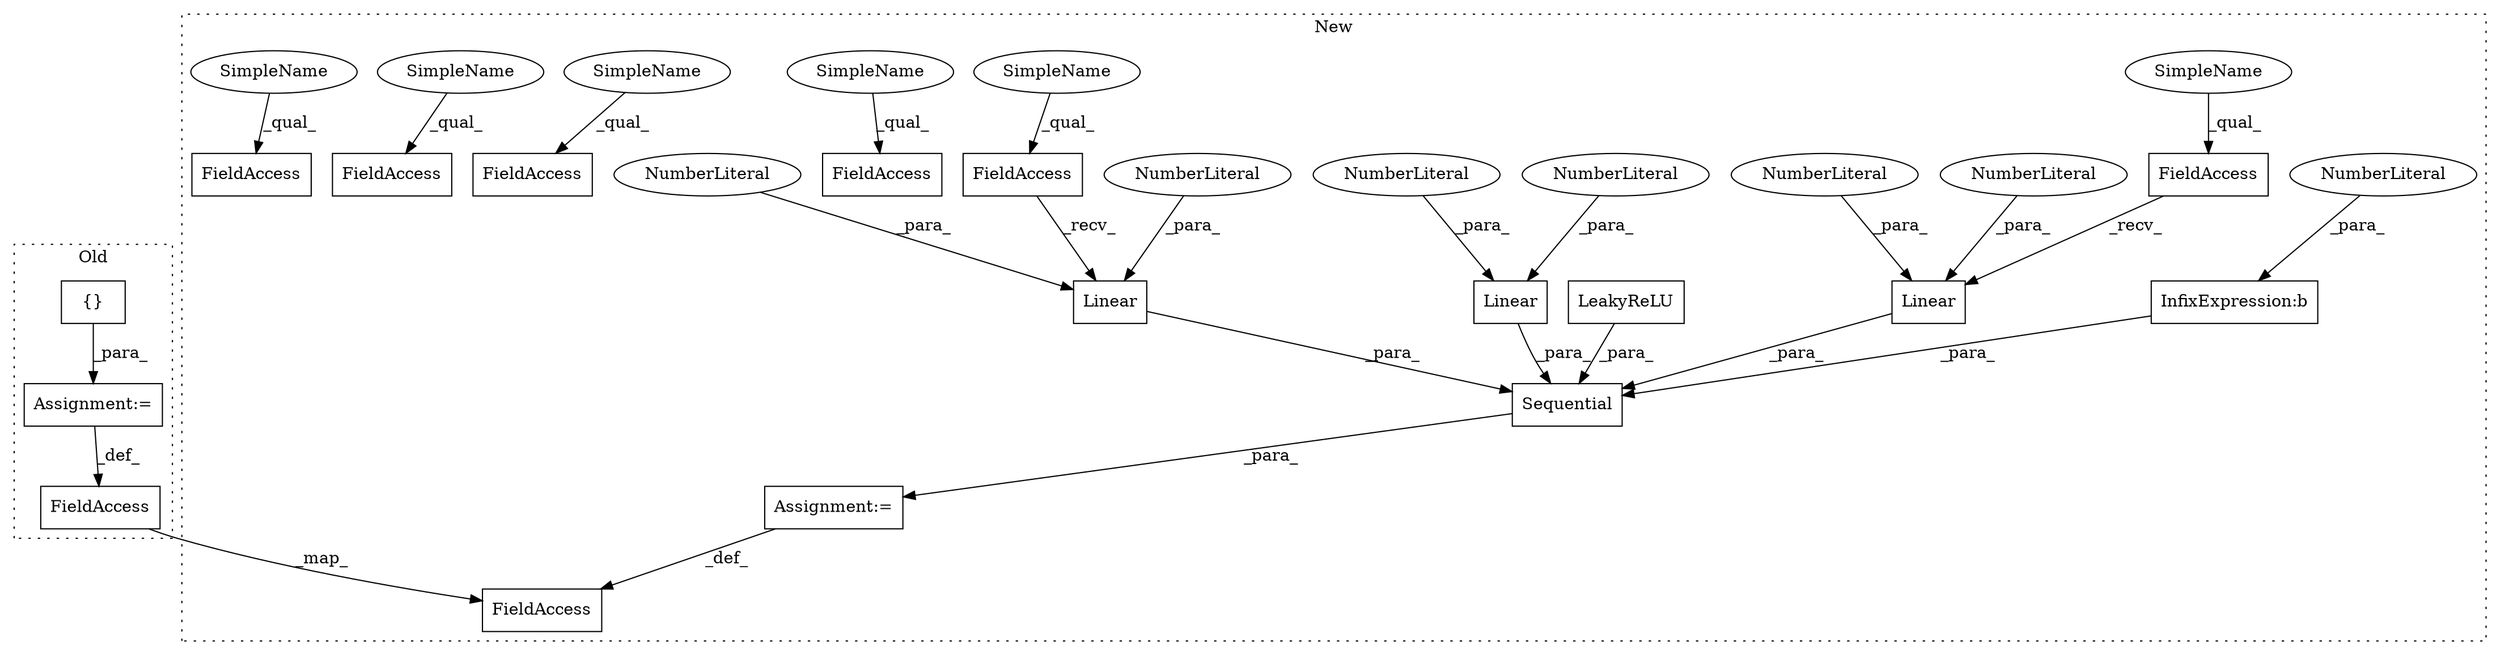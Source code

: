 digraph G {
subgraph cluster0 {
1 [label="{}" a="4" s="1849,2211" l="1,1" shape="box"];
22 [label="Assignment:=" a="7" s="2228" l="1" shape="box"];
23 [label="FieldAccess" a="22" s="2218" l="10" shape="box"];
label = "Old";
style="dotted";
}
subgraph cluster1 {
2 [label="Linear" a="32" s="2080,2095" l="7,1" shape="box"];
3 [label="Assignment:=" a="7" s="1825" l="1" shape="box"];
4 [label="Sequential" a="32" s="1835,2207" l="11,1" shape="box"];
5 [label="NumberLiteral" a="34" s="2087" l="3" shape="ellipse"];
6 [label="InfixExpression:b" a="27" s="2186" l="3" shape="box"];
7 [label="NumberLiteral" a="34" s="2189" l="1" shape="ellipse"];
8 [label="NumberLiteral" a="34" s="2091" l="4" shape="ellipse"];
9 [label="Linear" a="32" s="1920,1934" l="7,1" shape="box"];
10 [label="NumberLiteral" a="34" s="1931" l="3" shape="ellipse"];
11 [label="NumberLiteral" a="34" s="1927" l="3" shape="ellipse"];
12 [label="Linear" a="32" s="2000,2014" l="7,1" shape="box"];
13 [label="NumberLiteral" a="34" s="2007" l="3" shape="ellipse"];
14 [label="NumberLiteral" a="34" s="2011" l="3" shape="ellipse"];
15 [label="FieldAccess" a="22" s="1991" l="8" shape="box"];
16 [label="FieldAccess" a="22" s="2071" l="8" shape="box"];
17 [label="FieldAccess" a="22" s="2016" l="8" shape="box"];
18 [label="FieldAccess" a="22" s="2042" l="8" shape="box"];
19 [label="FieldAccess" a="22" s="2192" l="8" shape="box"];
20 [label="FieldAccess" a="22" s="2153" l="8" shape="box"];
21 [label="LeakyReLU" a="32" s="2133,2151" l="10,1" shape="box"];
24 [label="FieldAccess" a="22" s="1815" l="10" shape="box"];
25 [label="SimpleName" a="42" s="2071" l="5" shape="ellipse"];
26 [label="SimpleName" a="42" s="2042" l="5" shape="ellipse"];
27 [label="SimpleName" a="42" s="1991" l="5" shape="ellipse"];
28 [label="SimpleName" a="42" s="2192" l="5" shape="ellipse"];
29 [label="SimpleName" a="42" s="2153" l="5" shape="ellipse"];
30 [label="SimpleName" a="42" s="2016" l="5" shape="ellipse"];
label = "New";
style="dotted";
}
1 -> 22 [label="_para_"];
2 -> 4 [label="_para_"];
3 -> 24 [label="_def_"];
4 -> 3 [label="_para_"];
5 -> 2 [label="_para_"];
6 -> 4 [label="_para_"];
7 -> 6 [label="_para_"];
8 -> 2 [label="_para_"];
9 -> 4 [label="_para_"];
10 -> 9 [label="_para_"];
11 -> 9 [label="_para_"];
12 -> 4 [label="_para_"];
13 -> 12 [label="_para_"];
14 -> 12 [label="_para_"];
15 -> 12 [label="_recv_"];
16 -> 2 [label="_recv_"];
21 -> 4 [label="_para_"];
22 -> 23 [label="_def_"];
23 -> 24 [label="_map_"];
25 -> 16 [label="_qual_"];
26 -> 18 [label="_qual_"];
27 -> 15 [label="_qual_"];
28 -> 19 [label="_qual_"];
29 -> 20 [label="_qual_"];
30 -> 17 [label="_qual_"];
}